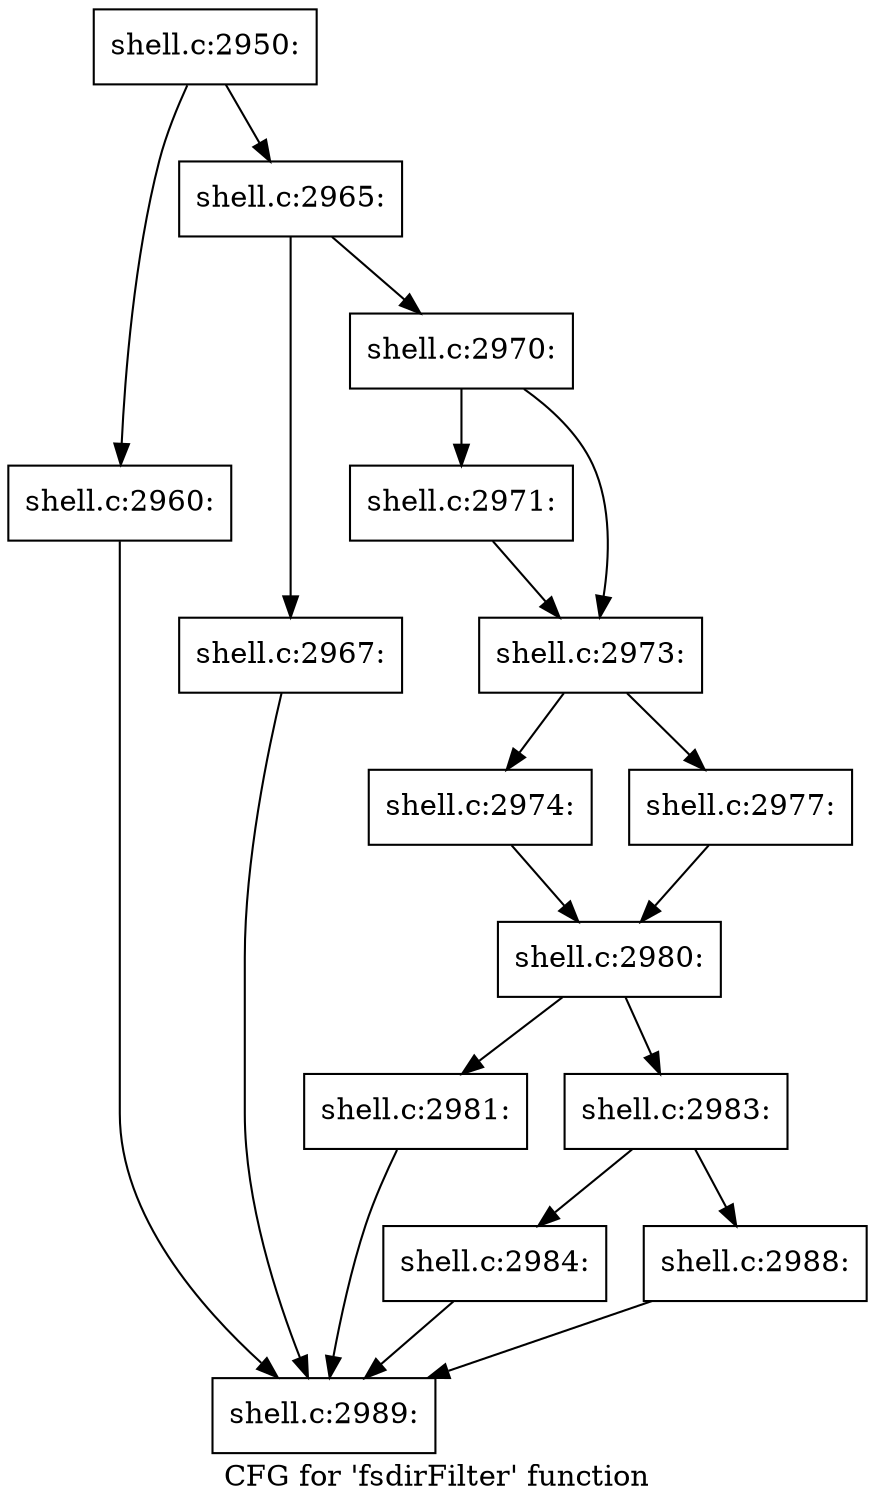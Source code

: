 digraph "CFG for 'fsdirFilter' function" {
	label="CFG for 'fsdirFilter' function";

	Node0x560276880780 [shape=record,label="{shell.c:2950:}"];
	Node0x560276880780 -> Node0x560276884780;
	Node0x560276880780 -> Node0x5602768847d0;
	Node0x560276884780 [shape=record,label="{shell.c:2960:}"];
	Node0x560276884780 -> Node0x56027687eb60;
	Node0x5602768847d0 [shape=record,label="{shell.c:2965:}"];
	Node0x5602768847d0 -> Node0x5602768852f0;
	Node0x5602768847d0 -> Node0x560276237cb0;
	Node0x5602768852f0 [shape=record,label="{shell.c:2967:}"];
	Node0x5602768852f0 -> Node0x56027687eb60;
	Node0x560276237cb0 [shape=record,label="{shell.c:2970:}"];
	Node0x560276237cb0 -> Node0x560276886630;
	Node0x560276237cb0 -> Node0x560276886680;
	Node0x560276886630 [shape=record,label="{shell.c:2971:}"];
	Node0x560276886630 -> Node0x560276886680;
	Node0x560276886680 [shape=record,label="{shell.c:2973:}"];
	Node0x560276886680 -> Node0x560276887050;
	Node0x560276886680 -> Node0x5602768870f0;
	Node0x560276887050 [shape=record,label="{shell.c:2974:}"];
	Node0x560276887050 -> Node0x5602768870a0;
	Node0x5602768870f0 [shape=record,label="{shell.c:2977:}"];
	Node0x5602768870f0 -> Node0x5602768870a0;
	Node0x5602768870a0 [shape=record,label="{shell.c:2980:}"];
	Node0x5602768870a0 -> Node0x560276888a30;
	Node0x5602768870a0 -> Node0x560276888a80;
	Node0x560276888a30 [shape=record,label="{shell.c:2981:}"];
	Node0x560276888a30 -> Node0x56027687eb60;
	Node0x560276888a80 [shape=record,label="{shell.c:2983:}"];
	Node0x560276888a80 -> Node0x560276889170;
	Node0x560276888a80 -> Node0x5602768891c0;
	Node0x560276889170 [shape=record,label="{shell.c:2984:}"];
	Node0x560276889170 -> Node0x56027687eb60;
	Node0x5602768891c0 [shape=record,label="{shell.c:2988:}"];
	Node0x5602768891c0 -> Node0x56027687eb60;
	Node0x56027687eb60 [shape=record,label="{shell.c:2989:}"];
}
